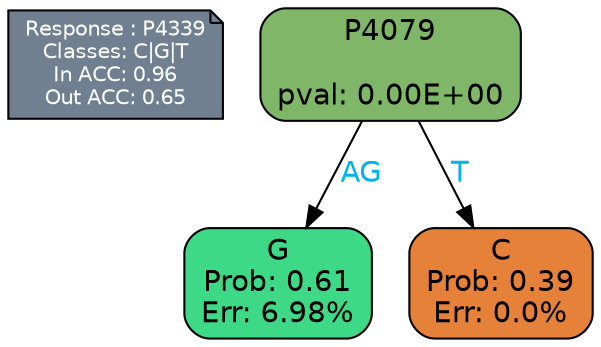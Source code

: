 digraph Tree {
node [shape=box, style="filled, rounded", color="black", fontname=helvetica] ;
graph [ranksep=equally, splines=polylines, bgcolor=transparent, dpi=600] ;
edge [fontname=helvetica] ;
LEGEND [label="Response : P4339
Classes: C|G|T
In ACC: 0.96
Out ACC: 0.65
",shape=note,align=left,style=filled,fillcolor="slategray",fontcolor="white",fontsize=10];1 [label="P4079

pval: 0.00E+00", fillcolor="#7fb668"] ;
2 [label="G
Prob: 0.61
Err: 6.98%", fillcolor="#3ed987"] ;
3 [label="C
Prob: 0.39
Err: 0.0%", fillcolor="#e58139"] ;
1 -> 2 [label="AG",fontcolor=deepskyblue2] ;
1 -> 3 [label="T",fontcolor=deepskyblue2] ;
{rank = same; 2;3;}{rank = same; LEGEND;1;}}